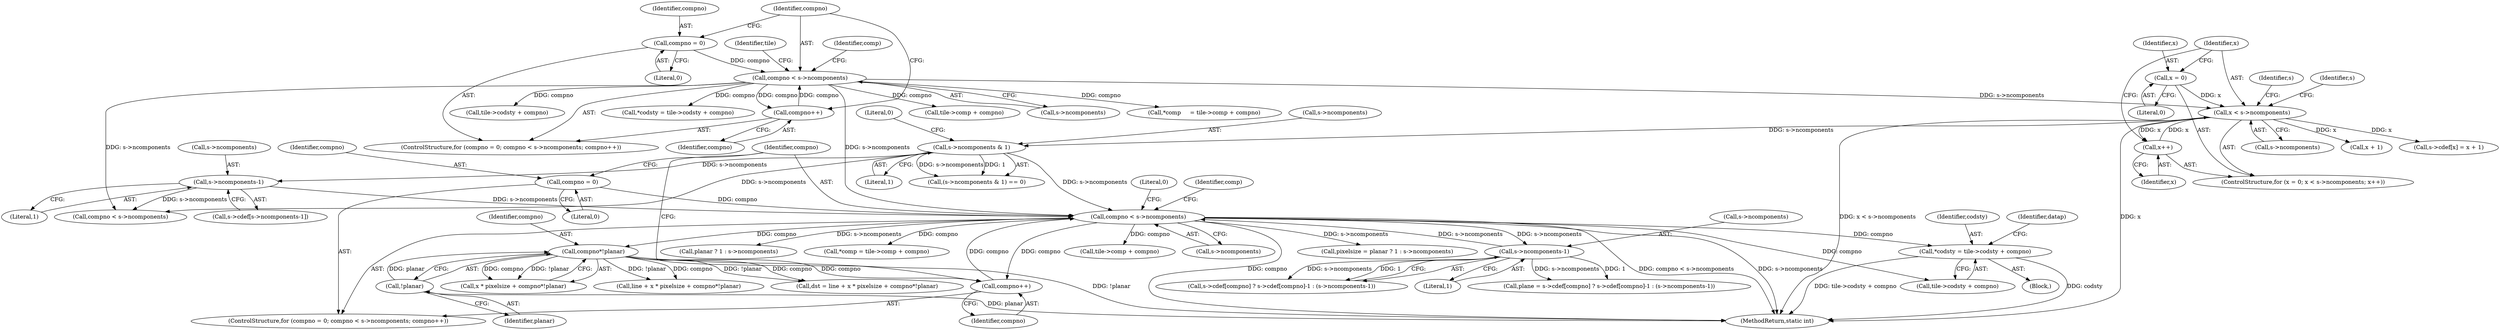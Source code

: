 digraph "0_FFmpeg_fe448cd28d674c3eff3072552eae366d0b659ce9@pointer" {
"1000484" [label="(Call,*codsty = tile->codsty + compno)"];
"1000467" [label="(Call,compno < s->ncomponents)"];
"1000464" [label="(Call,compno = 0)"];
"1000472" [label="(Call,compno++)"];
"1000658" [label="(Call,compno*!planar)"];
"1000660" [label="(Call,!planar)"];
"1000439" [label="(Call,s->ncomponents & 1)"];
"1000421" [label="(Call,x < s->ncomponents)"];
"1000426" [label="(Call,x++)"];
"1000418" [label="(Call,x = 0)"];
"1000134" [label="(Call,compno < s->ncomponents)"];
"1000131" [label="(Call,compno = 0)"];
"1000139" [label="(Call,compno++)"];
"1000569" [label="(Call,s->ncomponents-1)"];
"1000450" [label="(Call,s->ncomponents-1)"];
"1000427" [label="(Identifier,x)"];
"1000439" [label="(Call,s->ncomponents & 1)"];
"1000421" [label="(Call,x < s->ncomponents)"];
"1000573" [label="(Literal,1)"];
"1000130" [label="(ControlStructure,for (compno = 0; compno < s->ncomponents; compno++))"];
"1000469" [label="(Call,s->ncomponents)"];
"1000540" [label="(Call,pixelsize = planar ? 1 : s->ncomponents)"];
"1000652" [label="(Call,line + x * pixelsize + compno*!planar)"];
"1000438" [label="(Call,(s->ncomponents & 1) == 0)"];
"1000131" [label="(Call,compno = 0)"];
"1000418" [label="(Call,x = 0)"];
"1000145" [label="(Call,tile->comp + compno)"];
"1000660" [label="(Call,!planar)"];
"1001089" [label="(Literal,0)"];
"1000472" [label="(Call,compno++)"];
"1000650" [label="(Call,dst = line + x * pixelsize + compno*!planar)"];
"1000417" [label="(ControlStructure,for (x = 0; x < s->ncomponents; x++))"];
"1000140" [label="(Identifier,compno)"];
"1000486" [label="(Call,tile->codsty + compno)"];
"1000542" [label="(Call,planar ? 1 : s->ncomponents)"];
"1000423" [label="(Call,s->ncomponents)"];
"1000570" [label="(Call,s->ncomponents)"];
"1000419" [label="(Identifier,x)"];
"1000658" [label="(Call,compno*!planar)"];
"1000569" [label="(Call,s->ncomponents-1)"];
"1000422" [label="(Identifier,x)"];
"1000444" [label="(Literal,0)"];
"1000467" [label="(Call,compno < s->ncomponents)"];
"1000434" [label="(Call,x + 1)"];
"1000144" [label="(Identifier,comp)"];
"1000485" [label="(Identifier,codsty)"];
"1000136" [label="(Call,s->ncomponents)"];
"1000143" [label="(Call,*comp     = tile->comp + compno)"];
"1000476" [label="(Call,*comp = tile->comp + compno)"];
"1000554" [label="(Call,plane = s->cdef[compno] ? s->cdef[compno]-1 : (s->ncomponents-1))"];
"1001090" [label="(MethodReturn,static int)"];
"1000451" [label="(Call,s->ncomponents)"];
"1000134" [label="(Call,compno < s->ncomponents)"];
"1000428" [label="(Call,s->cdef[x] = x + 1)"];
"1000420" [label="(Literal,0)"];
"1000473" [label="(Identifier,compno)"];
"1000401" [label="(Identifier,tile)"];
"1000132" [label="(Identifier,compno)"];
"1000478" [label="(Call,tile->comp + compno)"];
"1000446" [label="(Call,s->cdef[s->ncomponents-1])"];
"1000135" [label="(Identifier,compno)"];
"1000477" [label="(Identifier,comp)"];
"1000474" [label="(Block,)"];
"1000659" [label="(Identifier,compno)"];
"1000454" [label="(Literal,1)"];
"1000463" [label="(ControlStructure,for (compno = 0; compno < s->ncomponents; compno++))"];
"1000465" [label="(Identifier,compno)"];
"1000441" [label="(Identifier,s)"];
"1000139" [label="(Call,compno++)"];
"1000468" [label="(Identifier,compno)"];
"1000450" [label="(Call,s->ncomponents-1)"];
"1000466" [label="(Literal,0)"];
"1000426" [label="(Call,x++)"];
"1000153" [label="(Call,tile->codsty + compno)"];
"1000464" [label="(Call,compno = 0)"];
"1000661" [label="(Identifier,planar)"];
"1000777" [label="(Call,compno < s->ncomponents)"];
"1000151" [label="(Call,*codsty = tile->codsty + compno)"];
"1000431" [label="(Identifier,s)"];
"1000484" [label="(Call,*codsty = tile->codsty + compno)"];
"1000133" [label="(Literal,0)"];
"1000654" [label="(Call,x * pixelsize + compno*!planar)"];
"1000443" [label="(Literal,1)"];
"1000493" [label="(Identifier,datap)"];
"1000556" [label="(Call,s->cdef[compno] ? s->cdef[compno]-1 : (s->ncomponents-1))"];
"1000440" [label="(Call,s->ncomponents)"];
"1000484" -> "1000474"  [label="AST: "];
"1000484" -> "1000486"  [label="CFG: "];
"1000485" -> "1000484"  [label="AST: "];
"1000486" -> "1000484"  [label="AST: "];
"1000493" -> "1000484"  [label="CFG: "];
"1000484" -> "1001090"  [label="DDG: tile->codsty + compno"];
"1000484" -> "1001090"  [label="DDG: codsty"];
"1000467" -> "1000484"  [label="DDG: compno"];
"1000467" -> "1000463"  [label="AST: "];
"1000467" -> "1000469"  [label="CFG: "];
"1000468" -> "1000467"  [label="AST: "];
"1000469" -> "1000467"  [label="AST: "];
"1000477" -> "1000467"  [label="CFG: "];
"1001089" -> "1000467"  [label="CFG: "];
"1000467" -> "1001090"  [label="DDG: compno"];
"1000467" -> "1001090"  [label="DDG: compno < s->ncomponents"];
"1000467" -> "1001090"  [label="DDG: s->ncomponents"];
"1000464" -> "1000467"  [label="DDG: compno"];
"1000472" -> "1000467"  [label="DDG: compno"];
"1000439" -> "1000467"  [label="DDG: s->ncomponents"];
"1000569" -> "1000467"  [label="DDG: s->ncomponents"];
"1000134" -> "1000467"  [label="DDG: s->ncomponents"];
"1000450" -> "1000467"  [label="DDG: s->ncomponents"];
"1000467" -> "1000472"  [label="DDG: compno"];
"1000467" -> "1000476"  [label="DDG: compno"];
"1000467" -> "1000478"  [label="DDG: compno"];
"1000467" -> "1000486"  [label="DDG: compno"];
"1000467" -> "1000540"  [label="DDG: s->ncomponents"];
"1000467" -> "1000542"  [label="DDG: s->ncomponents"];
"1000467" -> "1000569"  [label="DDG: s->ncomponents"];
"1000467" -> "1000658"  [label="DDG: compno"];
"1000464" -> "1000463"  [label="AST: "];
"1000464" -> "1000466"  [label="CFG: "];
"1000465" -> "1000464"  [label="AST: "];
"1000466" -> "1000464"  [label="AST: "];
"1000468" -> "1000464"  [label="CFG: "];
"1000472" -> "1000463"  [label="AST: "];
"1000472" -> "1000473"  [label="CFG: "];
"1000473" -> "1000472"  [label="AST: "];
"1000468" -> "1000472"  [label="CFG: "];
"1000658" -> "1000472"  [label="DDG: compno"];
"1000658" -> "1000654"  [label="AST: "];
"1000658" -> "1000660"  [label="CFG: "];
"1000659" -> "1000658"  [label="AST: "];
"1000660" -> "1000658"  [label="AST: "];
"1000654" -> "1000658"  [label="CFG: "];
"1000658" -> "1001090"  [label="DDG: !planar"];
"1000658" -> "1000650"  [label="DDG: compno"];
"1000658" -> "1000650"  [label="DDG: !planar"];
"1000658" -> "1000652"  [label="DDG: compno"];
"1000658" -> "1000652"  [label="DDG: !planar"];
"1000658" -> "1000654"  [label="DDG: compno"];
"1000658" -> "1000654"  [label="DDG: !planar"];
"1000660" -> "1000658"  [label="DDG: planar"];
"1000660" -> "1000661"  [label="CFG: "];
"1000661" -> "1000660"  [label="AST: "];
"1000660" -> "1001090"  [label="DDG: planar"];
"1000439" -> "1000438"  [label="AST: "];
"1000439" -> "1000443"  [label="CFG: "];
"1000440" -> "1000439"  [label="AST: "];
"1000443" -> "1000439"  [label="AST: "];
"1000444" -> "1000439"  [label="CFG: "];
"1000439" -> "1000438"  [label="DDG: s->ncomponents"];
"1000439" -> "1000438"  [label="DDG: 1"];
"1000421" -> "1000439"  [label="DDG: s->ncomponents"];
"1000439" -> "1000450"  [label="DDG: s->ncomponents"];
"1000439" -> "1000777"  [label="DDG: s->ncomponents"];
"1000421" -> "1000417"  [label="AST: "];
"1000421" -> "1000423"  [label="CFG: "];
"1000422" -> "1000421"  [label="AST: "];
"1000423" -> "1000421"  [label="AST: "];
"1000431" -> "1000421"  [label="CFG: "];
"1000441" -> "1000421"  [label="CFG: "];
"1000421" -> "1001090"  [label="DDG: x"];
"1000421" -> "1001090"  [label="DDG: x < s->ncomponents"];
"1000426" -> "1000421"  [label="DDG: x"];
"1000418" -> "1000421"  [label="DDG: x"];
"1000134" -> "1000421"  [label="DDG: s->ncomponents"];
"1000421" -> "1000426"  [label="DDG: x"];
"1000421" -> "1000428"  [label="DDG: x"];
"1000421" -> "1000434"  [label="DDG: x"];
"1000426" -> "1000417"  [label="AST: "];
"1000426" -> "1000427"  [label="CFG: "];
"1000427" -> "1000426"  [label="AST: "];
"1000422" -> "1000426"  [label="CFG: "];
"1000418" -> "1000417"  [label="AST: "];
"1000418" -> "1000420"  [label="CFG: "];
"1000419" -> "1000418"  [label="AST: "];
"1000420" -> "1000418"  [label="AST: "];
"1000422" -> "1000418"  [label="CFG: "];
"1000134" -> "1000130"  [label="AST: "];
"1000134" -> "1000136"  [label="CFG: "];
"1000135" -> "1000134"  [label="AST: "];
"1000136" -> "1000134"  [label="AST: "];
"1000144" -> "1000134"  [label="CFG: "];
"1000401" -> "1000134"  [label="CFG: "];
"1000131" -> "1000134"  [label="DDG: compno"];
"1000139" -> "1000134"  [label="DDG: compno"];
"1000134" -> "1000139"  [label="DDG: compno"];
"1000134" -> "1000143"  [label="DDG: compno"];
"1000134" -> "1000145"  [label="DDG: compno"];
"1000134" -> "1000151"  [label="DDG: compno"];
"1000134" -> "1000153"  [label="DDG: compno"];
"1000134" -> "1000777"  [label="DDG: s->ncomponents"];
"1000131" -> "1000130"  [label="AST: "];
"1000131" -> "1000133"  [label="CFG: "];
"1000132" -> "1000131"  [label="AST: "];
"1000133" -> "1000131"  [label="AST: "];
"1000135" -> "1000131"  [label="CFG: "];
"1000139" -> "1000130"  [label="AST: "];
"1000139" -> "1000140"  [label="CFG: "];
"1000140" -> "1000139"  [label="AST: "];
"1000135" -> "1000139"  [label="CFG: "];
"1000569" -> "1000556"  [label="AST: "];
"1000569" -> "1000573"  [label="CFG: "];
"1000570" -> "1000569"  [label="AST: "];
"1000573" -> "1000569"  [label="AST: "];
"1000556" -> "1000569"  [label="CFG: "];
"1000569" -> "1000554"  [label="DDG: s->ncomponents"];
"1000569" -> "1000554"  [label="DDG: 1"];
"1000569" -> "1000556"  [label="DDG: s->ncomponents"];
"1000569" -> "1000556"  [label="DDG: 1"];
"1000450" -> "1000446"  [label="AST: "];
"1000450" -> "1000454"  [label="CFG: "];
"1000451" -> "1000450"  [label="AST: "];
"1000454" -> "1000450"  [label="AST: "];
"1000446" -> "1000450"  [label="CFG: "];
"1000450" -> "1000777"  [label="DDG: s->ncomponents"];
}
